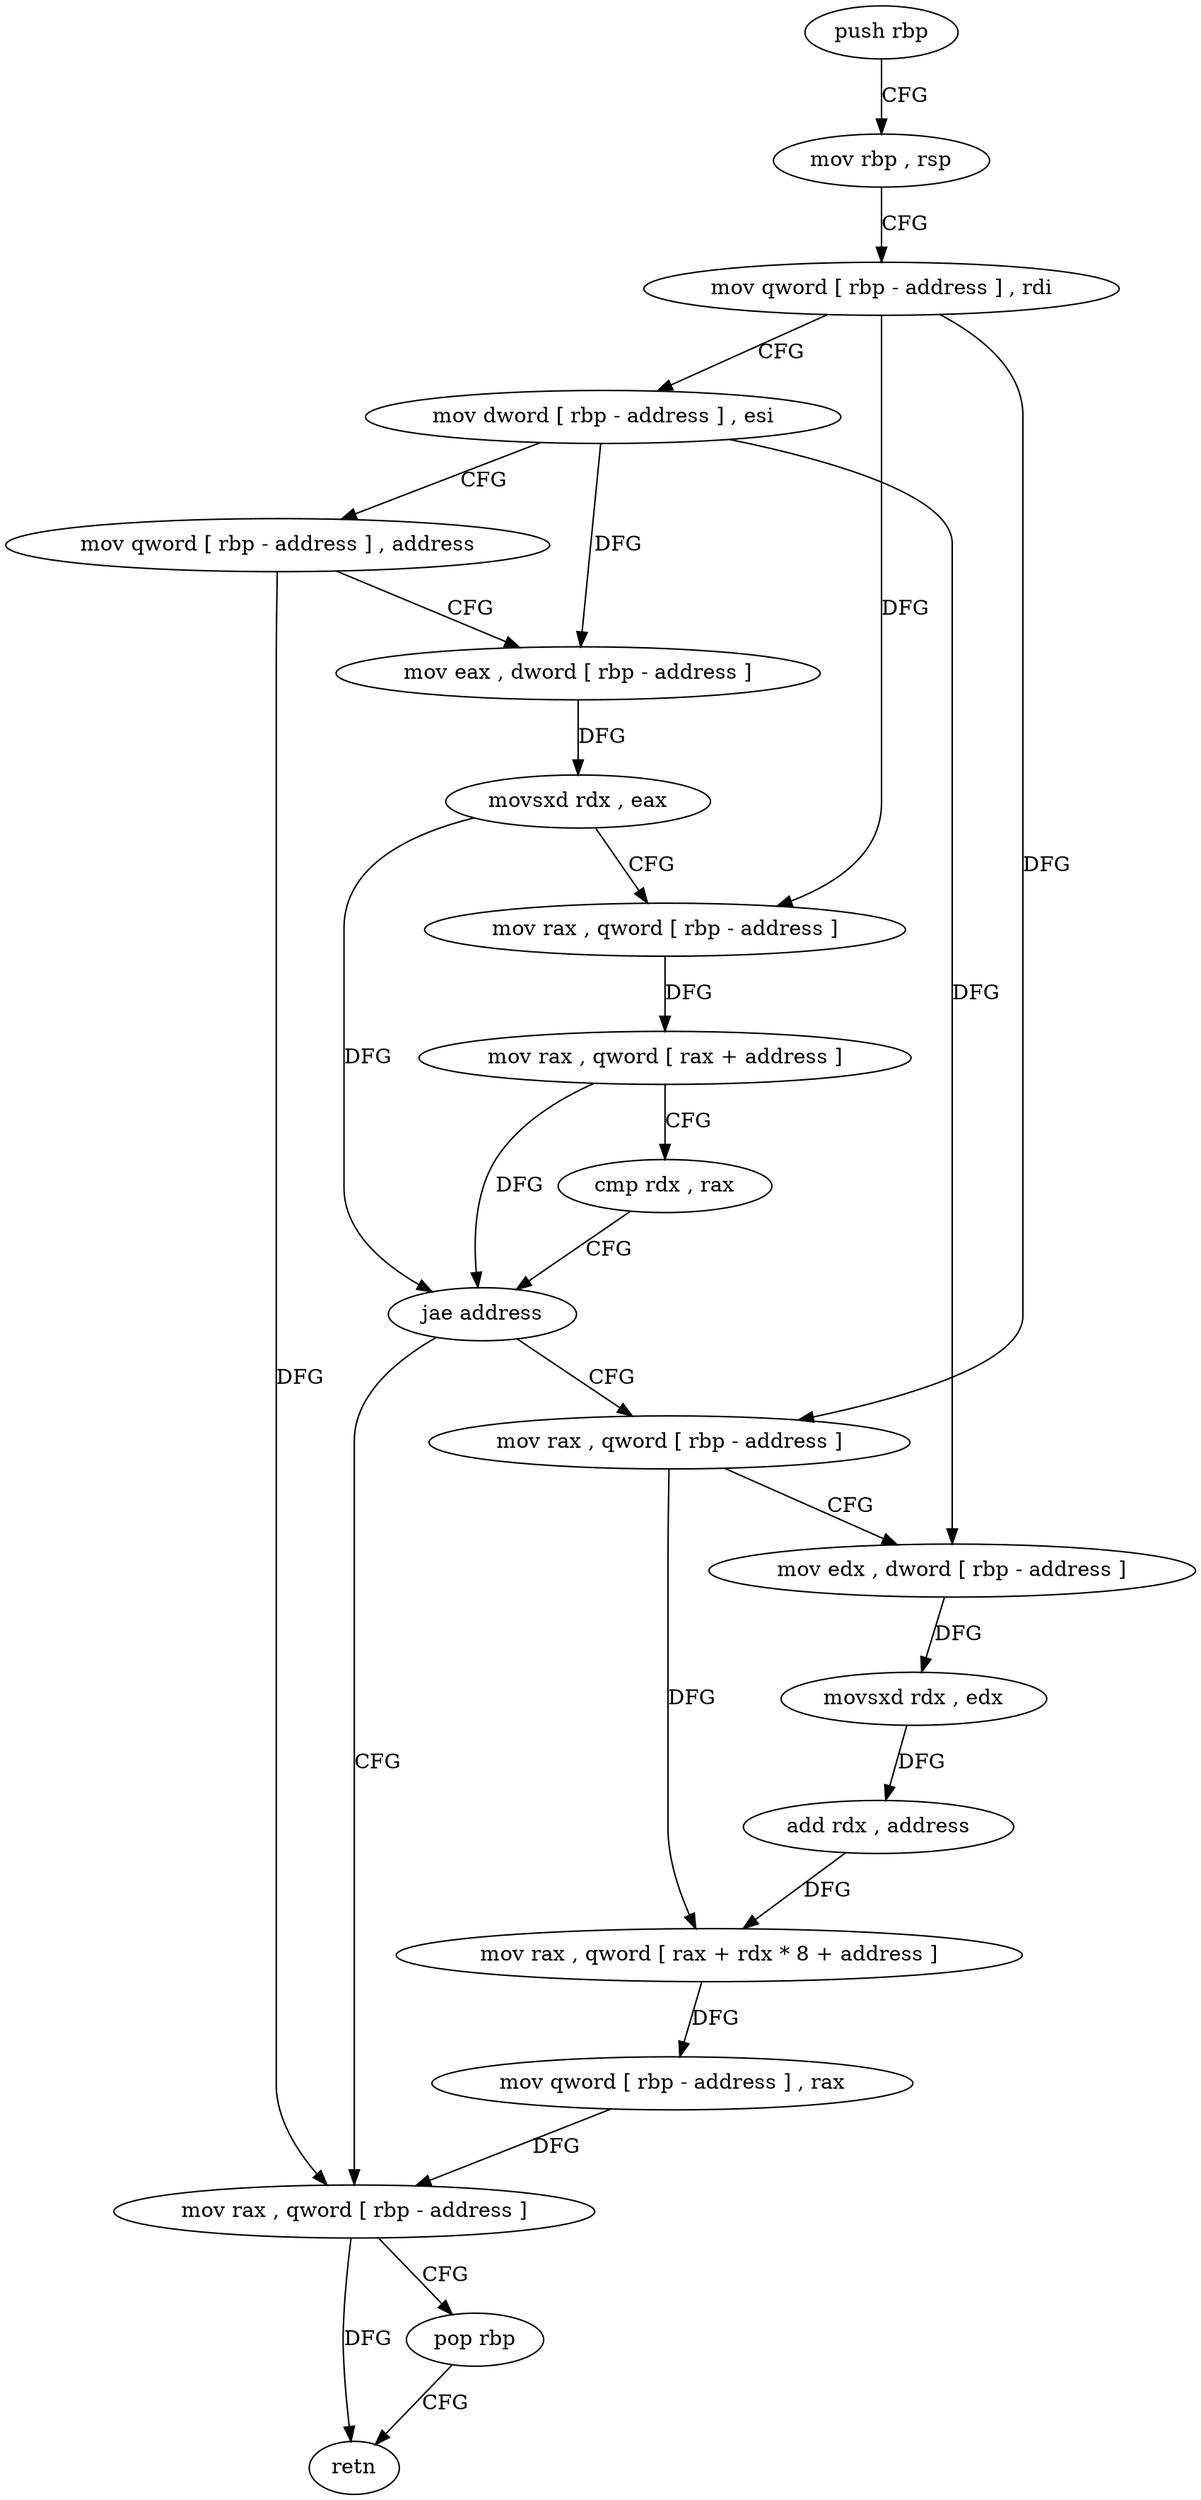 digraph "func" {
"139433" [label = "push rbp" ]
"139434" [label = "mov rbp , rsp" ]
"139437" [label = "mov qword [ rbp - address ] , rdi" ]
"139441" [label = "mov dword [ rbp - address ] , esi" ]
"139444" [label = "mov qword [ rbp - address ] , address" ]
"139452" [label = "mov eax , dword [ rbp - address ]" ]
"139455" [label = "movsxd rdx , eax" ]
"139458" [label = "mov rax , qword [ rbp - address ]" ]
"139462" [label = "mov rax , qword [ rax + address ]" ]
"139466" [label = "cmp rdx , rax" ]
"139469" [label = "jae address" ]
"139494" [label = "mov rax , qword [ rbp - address ]" ]
"139471" [label = "mov rax , qword [ rbp - address ]" ]
"139498" [label = "pop rbp" ]
"139499" [label = "retn" ]
"139475" [label = "mov edx , dword [ rbp - address ]" ]
"139478" [label = "movsxd rdx , edx" ]
"139481" [label = "add rdx , address" ]
"139485" [label = "mov rax , qword [ rax + rdx * 8 + address ]" ]
"139490" [label = "mov qword [ rbp - address ] , rax" ]
"139433" -> "139434" [ label = "CFG" ]
"139434" -> "139437" [ label = "CFG" ]
"139437" -> "139441" [ label = "CFG" ]
"139437" -> "139458" [ label = "DFG" ]
"139437" -> "139471" [ label = "DFG" ]
"139441" -> "139444" [ label = "CFG" ]
"139441" -> "139452" [ label = "DFG" ]
"139441" -> "139475" [ label = "DFG" ]
"139444" -> "139452" [ label = "CFG" ]
"139444" -> "139494" [ label = "DFG" ]
"139452" -> "139455" [ label = "DFG" ]
"139455" -> "139458" [ label = "CFG" ]
"139455" -> "139469" [ label = "DFG" ]
"139458" -> "139462" [ label = "DFG" ]
"139462" -> "139466" [ label = "CFG" ]
"139462" -> "139469" [ label = "DFG" ]
"139466" -> "139469" [ label = "CFG" ]
"139469" -> "139494" [ label = "CFG" ]
"139469" -> "139471" [ label = "CFG" ]
"139494" -> "139498" [ label = "CFG" ]
"139494" -> "139499" [ label = "DFG" ]
"139471" -> "139475" [ label = "CFG" ]
"139471" -> "139485" [ label = "DFG" ]
"139498" -> "139499" [ label = "CFG" ]
"139475" -> "139478" [ label = "DFG" ]
"139478" -> "139481" [ label = "DFG" ]
"139481" -> "139485" [ label = "DFG" ]
"139485" -> "139490" [ label = "DFG" ]
"139490" -> "139494" [ label = "DFG" ]
}

